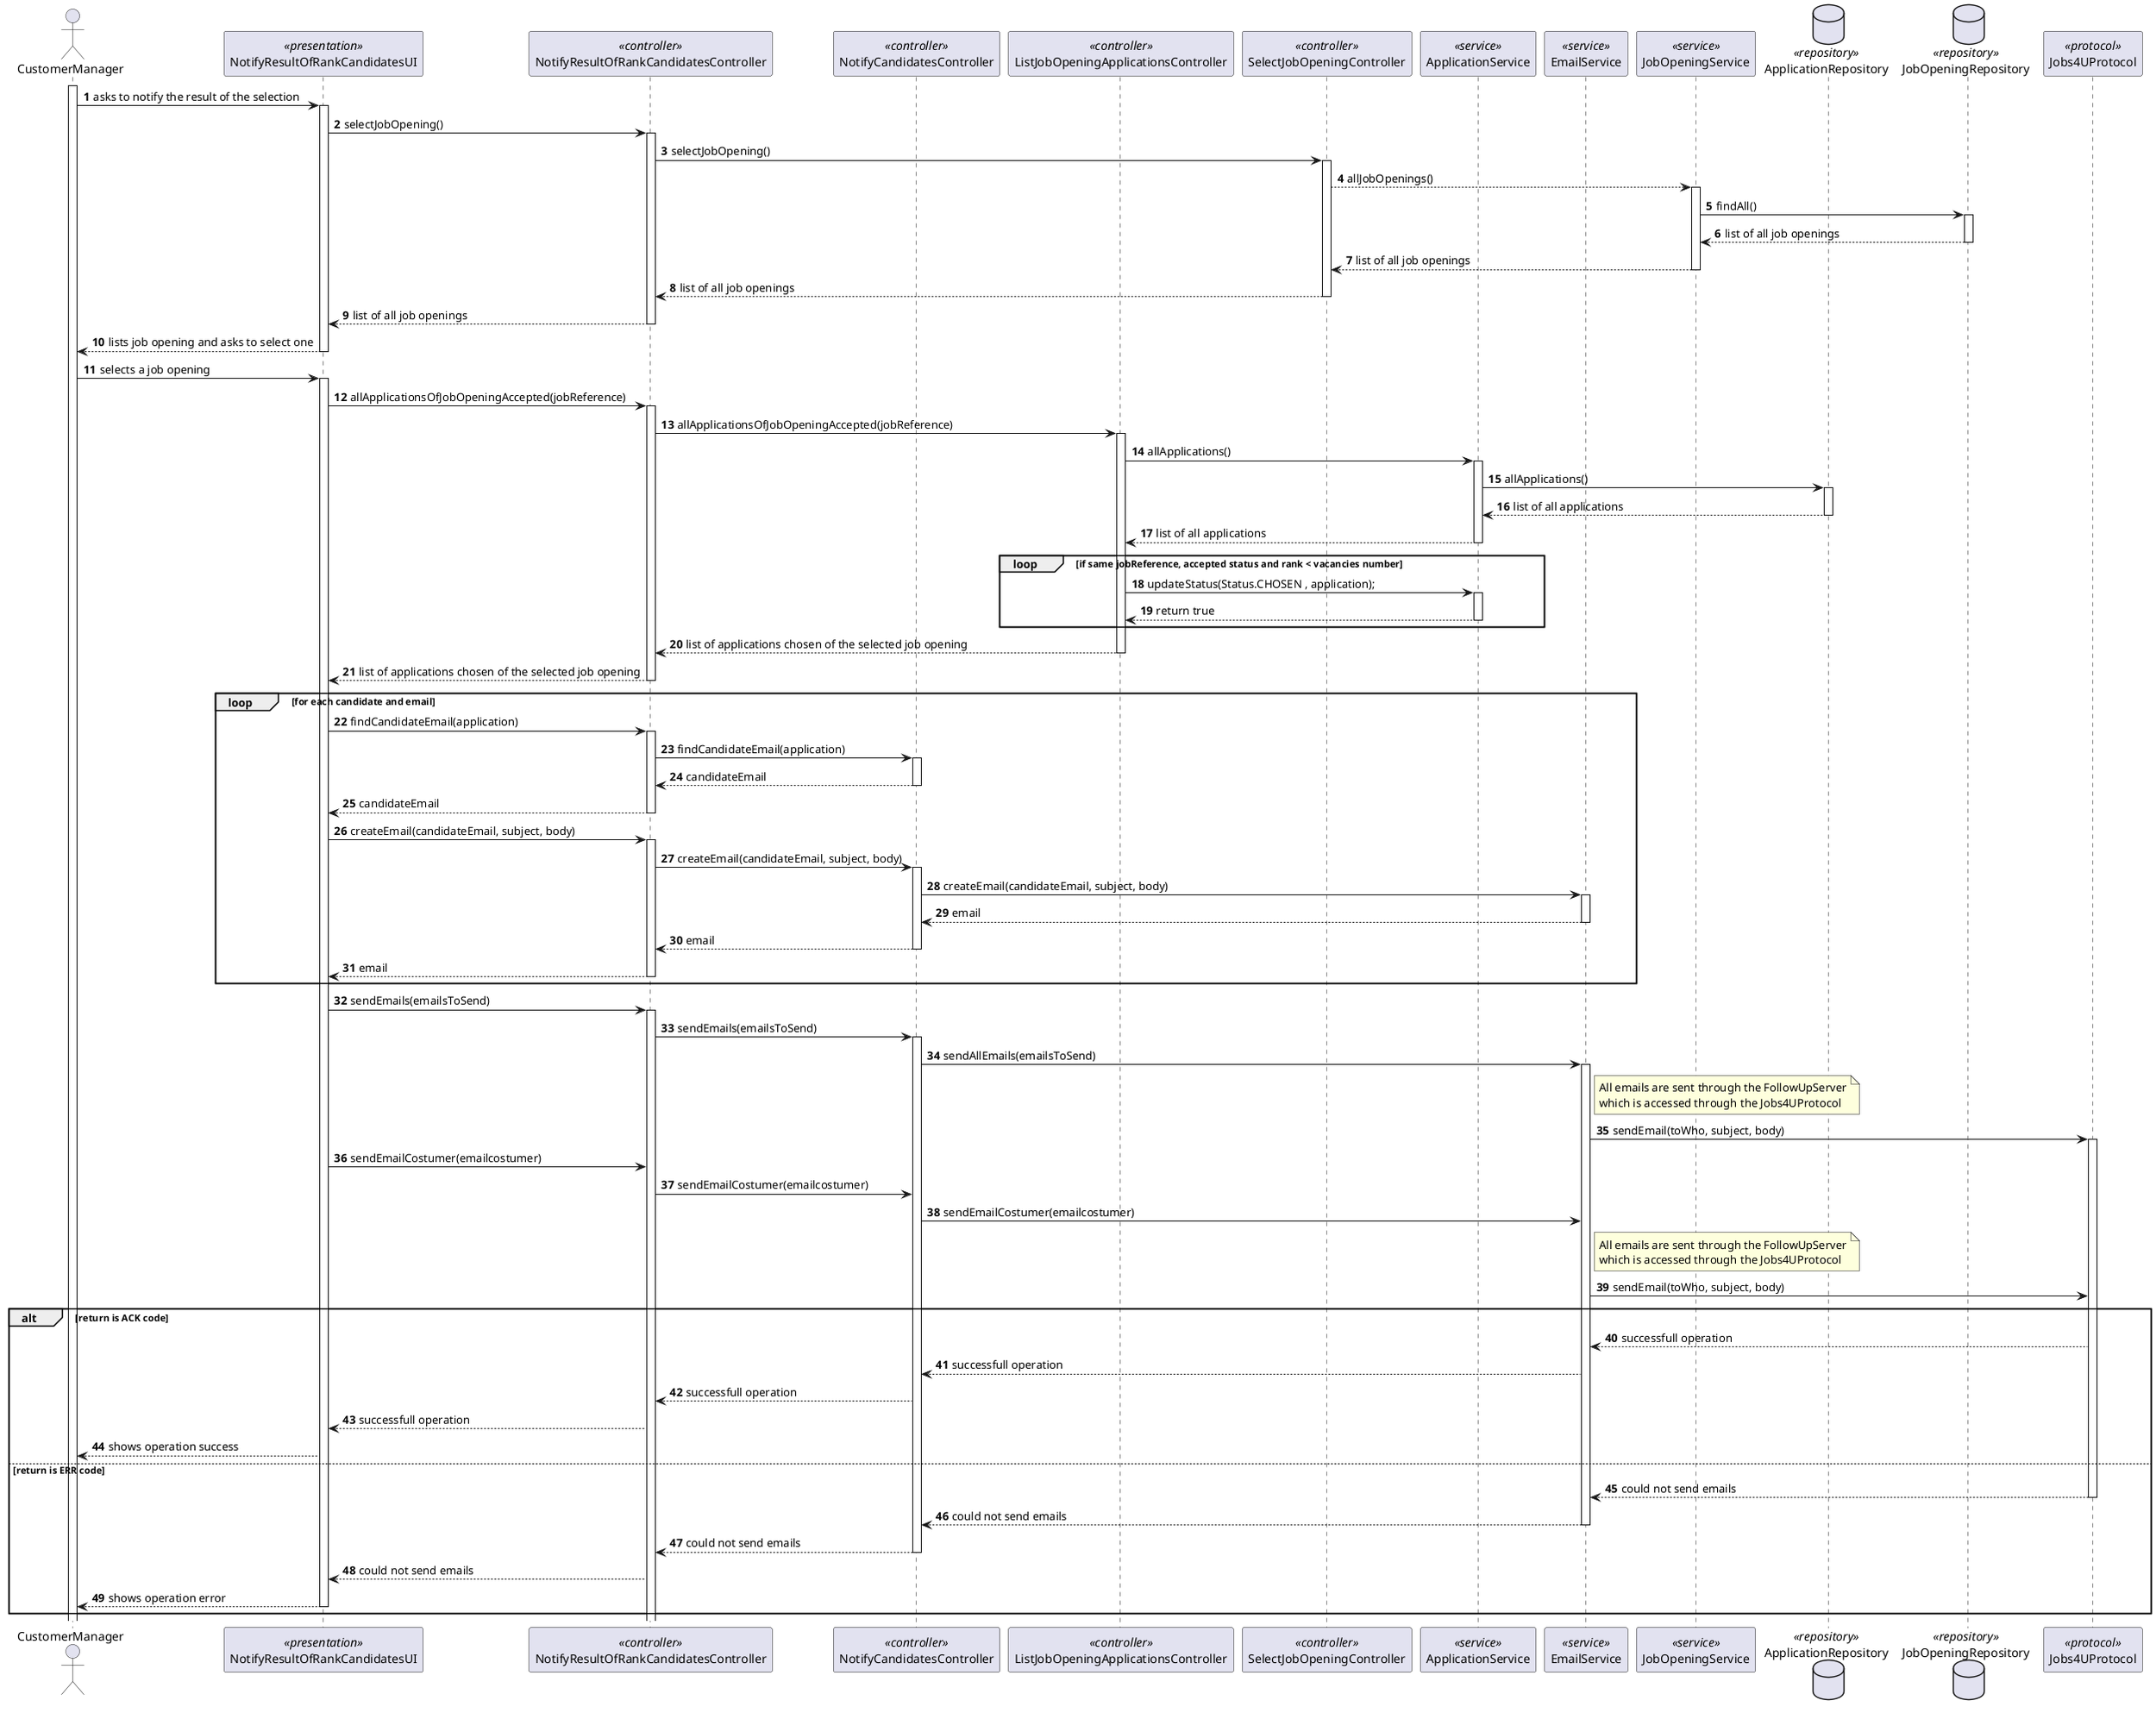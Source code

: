 @startuml
autonumber

actor CustomerManager as CM

participant NotifyResultOfRankCandidatesUI <<presentation>>

participant NotifyResultOfRankCandidatesController <<controller>>
participant NotifyCandidatesController <<controller>>
participant ListJobOpeningApplicationsController <<controller>>
participant SelectJobOpeningController <<controller>>

participant ApplicationService <<service>>
participant EmailService <<service>>
participant JobOpeningService <<service>>

database ApplicationRepository <<repository>>
database JobOpeningRepository <<repository>>


participant Jobs4UProtocol <<protocol>>

activate CM

        CM -> NotifyResultOfRankCandidatesUI : asks to notify the result of the selection

        activate NotifyResultOfRankCandidatesUI

                NotifyResultOfRankCandidatesUI -> NotifyResultOfRankCandidatesController : selectJobOpening()

                activate NotifyResultOfRankCandidatesController


                NotifyResultOfRankCandidatesController -> SelectJobOpeningController : selectJobOpening()

                activate SelectJobOpeningController

                    SelectJobOpeningController --> JobOpeningService : allJobOpenings()

                activate JobOpeningService

                JobOpeningService -> JobOpeningRepository : findAll()

                activate JobOpeningRepository

                JobOpeningRepository --> JobOpeningService  : list of all job openings

                deactivate JobOpeningRepository

                JobOpeningService --> SelectJobOpeningController : list of all job openings

                deactivate JobOpeningService

                SelectJobOpeningController --> NotifyResultOfRankCandidatesController : list of all job openings

                deactivate SelectJobOpeningController

                NotifyResultOfRankCandidatesController --> NotifyResultOfRankCandidatesUI : list of all job openings

                deactivate NotifyResultOfRankCandidatesController

                NotifyResultOfRankCandidatesUI --> CM : lists job opening and asks to select one

                deactivate NotifyResultOfRankCandidatesUI

                CM -> NotifyResultOfRankCandidatesUI : selects a job opening

                activate NotifyResultOfRankCandidatesUI

                NotifyResultOfRankCandidatesUI -> NotifyResultOfRankCandidatesController : allApplicationsOfJobOpeningAccepted(jobReference)

                activate NotifyResultOfRankCandidatesController

                NotifyResultOfRankCandidatesController -> ListJobOpeningApplicationsController : allApplicationsOfJobOpeningAccepted(jobReference)

                activate ListJobOpeningApplicationsController

                ListJobOpeningApplicationsController -> ApplicationService: allApplications()

                activate ApplicationService

                ApplicationService -> ApplicationRepository : allApplications()

                activate ApplicationRepository

                ApplicationRepository --> ApplicationService : list of all applications

                deactivate ApplicationRepository


                ApplicationService --> ListJobOpeningApplicationsController: list of all applications


                deactivate ApplicationService

loop if same jobReference, accepted status and rank < vacancies number

                ListJobOpeningApplicationsController -> ApplicationService : updateStatus(Status.CHOSEN , application);

                activate ApplicationService

                ApplicationService --> ListJobOpeningApplicationsController : return true

                deactivate ApplicationService

end

                deactivate ApplicationService

                ListJobOpeningApplicationsController --> NotifyResultOfRankCandidatesController : list of applications chosen of the selected job opening

                deactivate ListJobOpeningApplicationsController


                NotifyResultOfRankCandidatesController --> NotifyResultOfRankCandidatesUI : list of applications chosen of the selected job opening

                    deactivate NotifyResultOfRankCandidatesController

loop for each candidate and email

                NotifyResultOfRankCandidatesUI -> NotifyResultOfRankCandidatesController: findCandidateEmail(application)

                activate NotifyResultOfRankCandidatesController

                NotifyResultOfRankCandidatesController -> NotifyCandidatesController : findCandidateEmail(application)
                activate NotifyCandidatesController

                NotifyCandidatesController --> NotifyResultOfRankCandidatesController : candidateEmail

                deactivate NotifyCandidatesController

                NotifyResultOfRankCandidatesController --> NotifyResultOfRankCandidatesUI : candidateEmail

                deactivate NotifyResultOfRankCandidatesController

                NotifyResultOfRankCandidatesUI -> NotifyResultOfRankCandidatesController : createEmail(candidateEmail, subject, body)

                activate NotifyResultOfRankCandidatesController

                NotifyResultOfRankCandidatesController -> NotifyCandidatesController : createEmail(candidateEmail, subject, body)
                activate NotifyCandidatesController

                NotifyCandidatesController -> EmailService : createEmail(candidateEmail, subject, body)
                activate EmailService

                EmailService --> NotifyCandidatesController : email
                deactivate EmailService

                NotifyCandidatesController --> NotifyResultOfRankCandidatesController : email

                deactivate NotifyCandidatesController

                NotifyResultOfRankCandidatesController --> NotifyResultOfRankCandidatesUI: email

                deactivate NotifyResultOfRankCandidatesController

end loop

NotifyResultOfRankCandidatesUI -> NotifyResultOfRankCandidatesController: sendEmails(emailsToSend)

activate NotifyResultOfRankCandidatesController

NotifyResultOfRankCandidatesController -> NotifyCandidatesController : sendEmails(emailsToSend)
        activate NotifyCandidatesController

            NotifyCandidatesController -> EmailService : sendAllEmails(emailsToSend)
            activate EmailService

note right of EmailService
All emails are sent through the FollowUpServer
which is accessed through the Jobs4UProtocol
end note
                EmailService -> Jobs4UProtocol : sendEmail(toWho, subject, body)

                                               activate Jobs4UProtocol


                NotifyResultOfRankCandidatesUI -> NotifyResultOfRankCandidatesController : sendEmailCostumer(emailcostumer)


                NotifyResultOfRankCandidatesController -> NotifyCandidatesController : sendEmailCostumer(emailcostumer)

                            NotifyCandidatesController -> EmailService : sendEmailCostumer(emailcostumer)

                note right of EmailService
                All emails are sent through the FollowUpServer
                which is accessed through the Jobs4UProtocol
                end note
                                EmailService -> Jobs4UProtocol : sendEmail(toWho, subject, body)


alt return is ACK code

        Jobs4UProtocol --> EmailService : successfull operation

        EmailService --> NotifyCandidatesController :  successfull operation

        NotifyCandidatesController --> NotifyResultOfRankCandidatesController : successfull operation

        NotifyResultOfRankCandidatesController --> NotifyResultOfRankCandidatesUI : successfull operation

        NotifyResultOfRankCandidatesUI --> CM : shows operation success

else return is ERR code

                    Jobs4UProtocol --> EmailService : could not send emails
                deactivate Jobs4UProtocol

                EmailService --> NotifyCandidatesController : could not send emails
            deactivate EmailService

            NotifyCandidatesController --> NotifyResultOfRankCandidatesController : could not send emails

            deactivate NotifyCandidatesController

            NotifyResultOfRankCandidatesController --> NotifyResultOfRankCandidatesUI : could not send emails

        NotifyResultOfRankCandidatesUI --> CM : shows operation error
    deactivate NotifyResultOfRankCandidatesUI

end alt








@enduml
